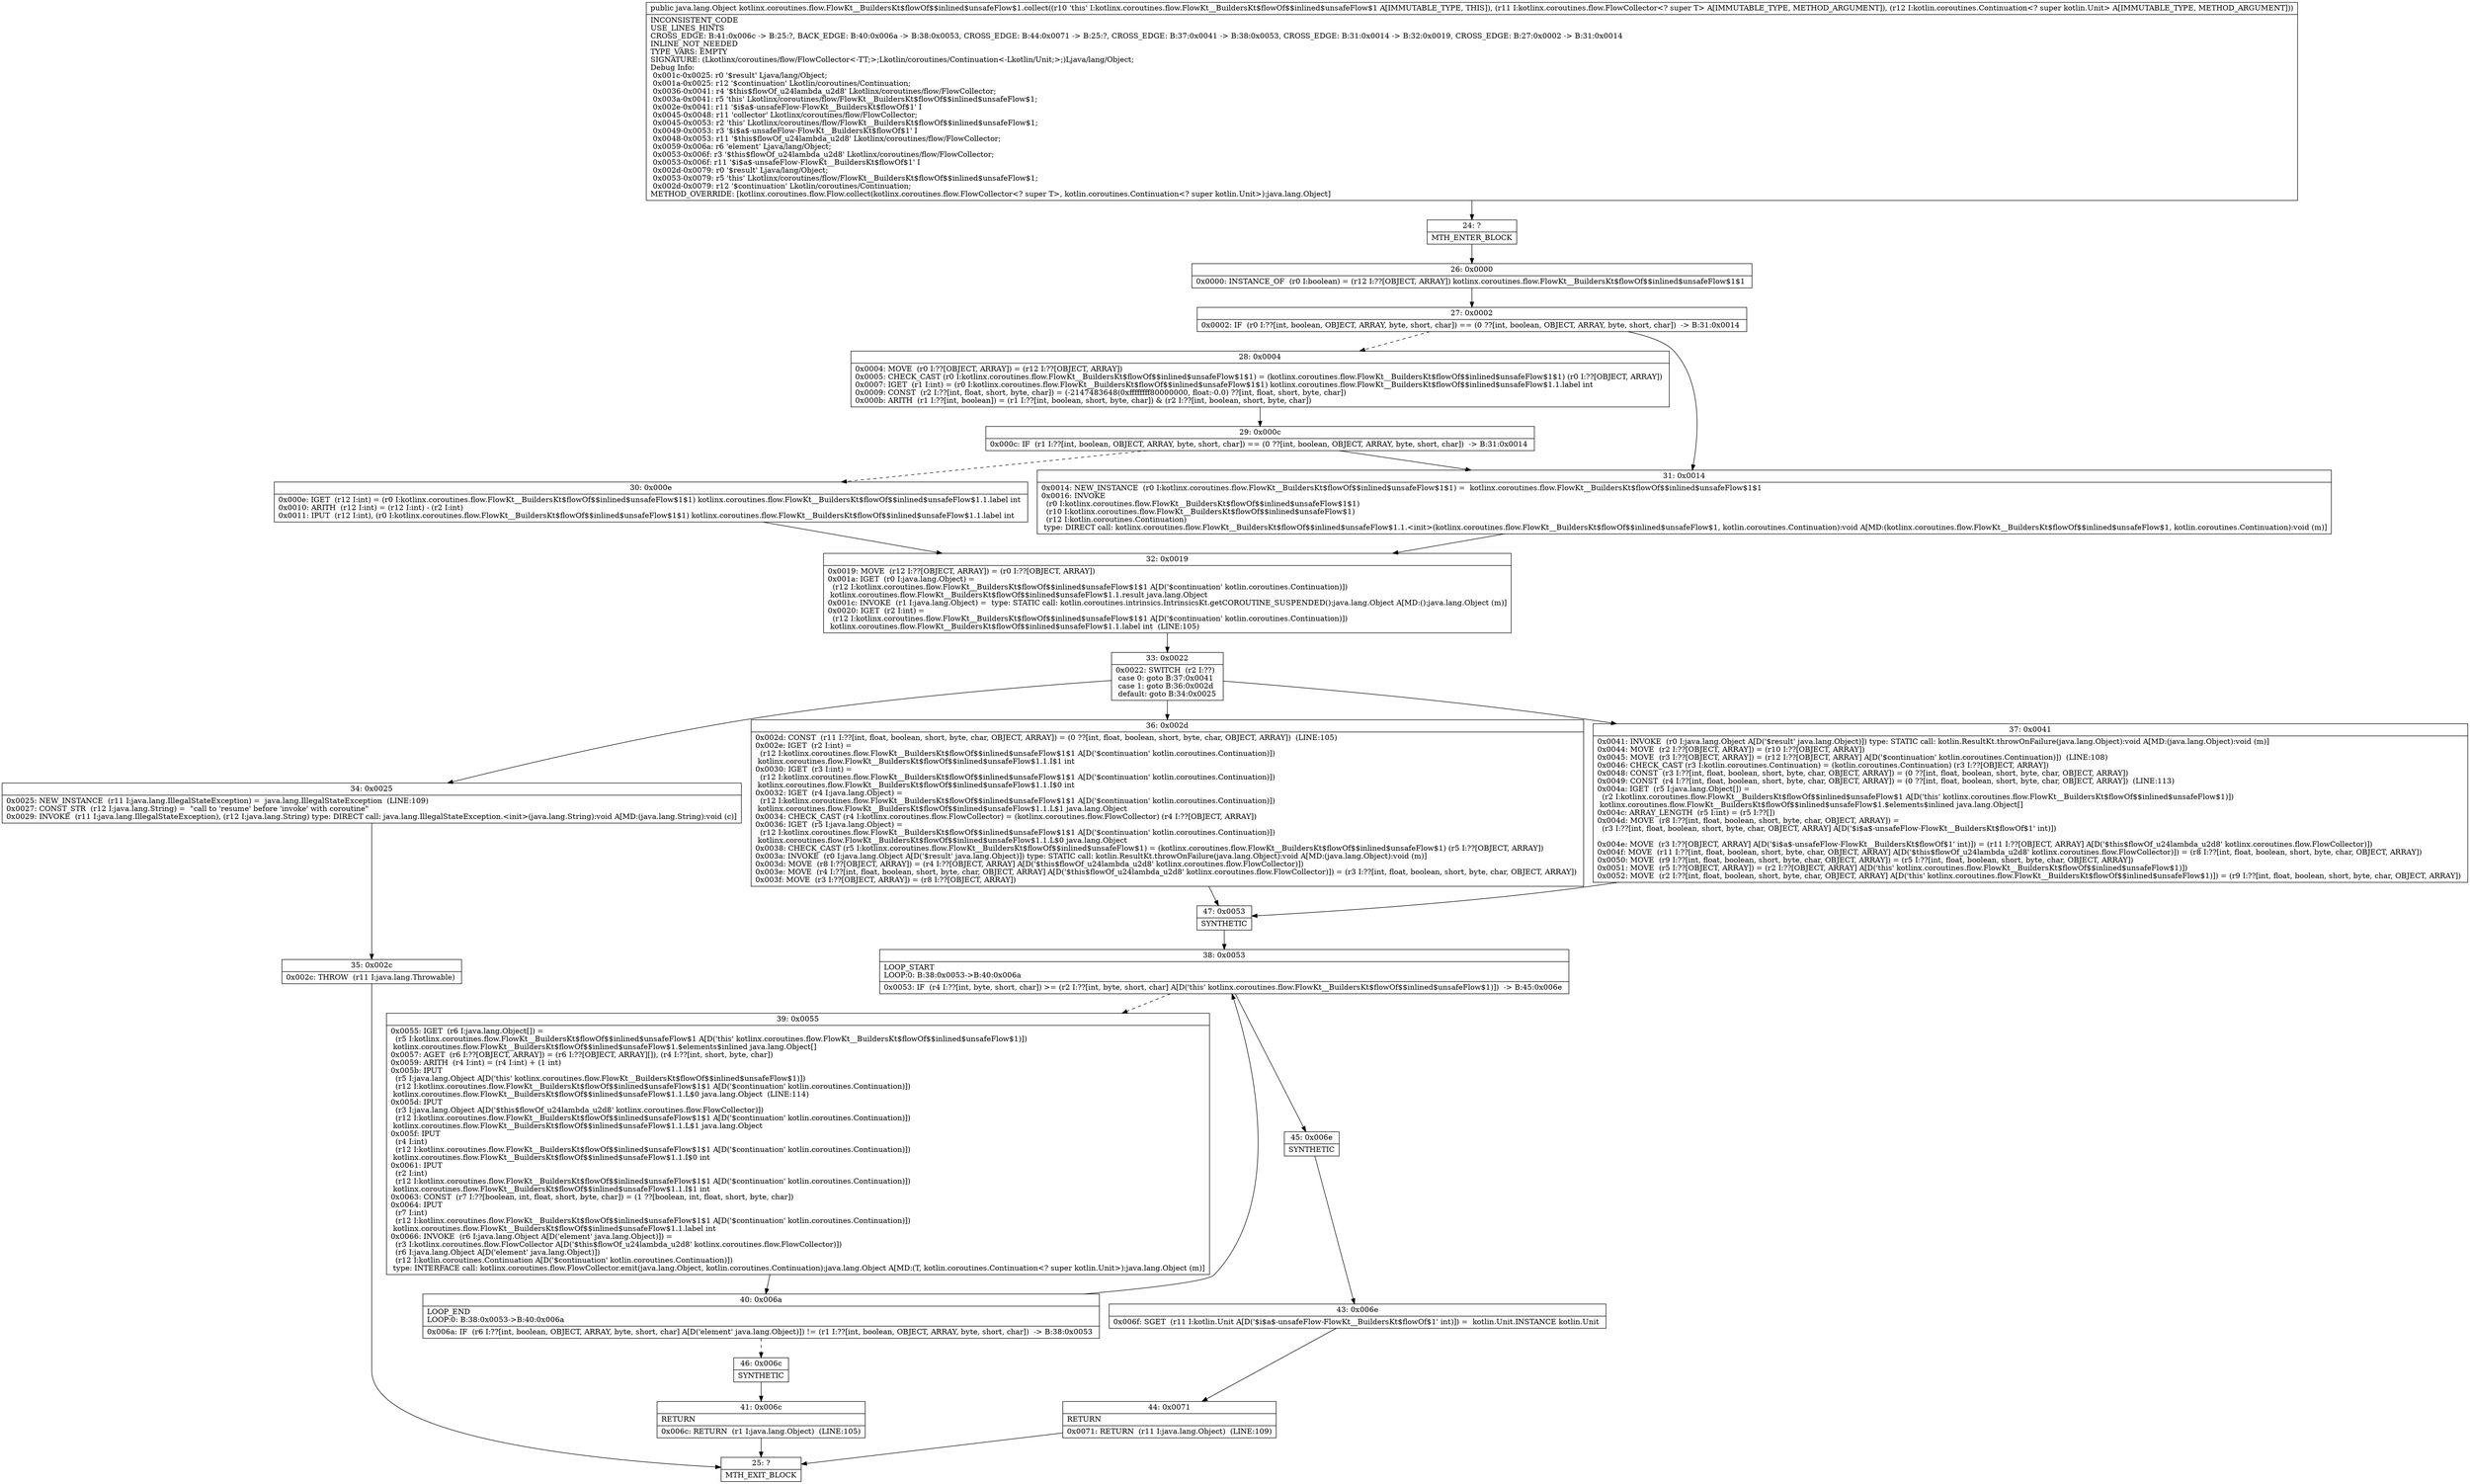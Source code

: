 digraph "CFG forkotlinx.coroutines.flow.FlowKt__BuildersKt$flowOf$$inlined$unsafeFlow$1.collect(Lkotlinx\/coroutines\/flow\/FlowCollector;Lkotlin\/coroutines\/Continuation;)Ljava\/lang\/Object;" {
Node_24 [shape=record,label="{24\:\ ?|MTH_ENTER_BLOCK\l}"];
Node_26 [shape=record,label="{26\:\ 0x0000|0x0000: INSTANCE_OF  (r0 I:boolean) = (r12 I:??[OBJECT, ARRAY]) kotlinx.coroutines.flow.FlowKt__BuildersKt$flowOf$$inlined$unsafeFlow$1$1 \l}"];
Node_27 [shape=record,label="{27\:\ 0x0002|0x0002: IF  (r0 I:??[int, boolean, OBJECT, ARRAY, byte, short, char]) == (0 ??[int, boolean, OBJECT, ARRAY, byte, short, char])  \-\> B:31:0x0014 \l}"];
Node_28 [shape=record,label="{28\:\ 0x0004|0x0004: MOVE  (r0 I:??[OBJECT, ARRAY]) = (r12 I:??[OBJECT, ARRAY]) \l0x0005: CHECK_CAST (r0 I:kotlinx.coroutines.flow.FlowKt__BuildersKt$flowOf$$inlined$unsafeFlow$1$1) = (kotlinx.coroutines.flow.FlowKt__BuildersKt$flowOf$$inlined$unsafeFlow$1$1) (r0 I:??[OBJECT, ARRAY]) \l0x0007: IGET  (r1 I:int) = (r0 I:kotlinx.coroutines.flow.FlowKt__BuildersKt$flowOf$$inlined$unsafeFlow$1$1) kotlinx.coroutines.flow.FlowKt__BuildersKt$flowOf$$inlined$unsafeFlow$1.1.label int \l0x0009: CONST  (r2 I:??[int, float, short, byte, char]) = (\-2147483648(0xffffffff80000000, float:\-0.0) ??[int, float, short, byte, char]) \l0x000b: ARITH  (r1 I:??[int, boolean]) = (r1 I:??[int, boolean, short, byte, char]) & (r2 I:??[int, boolean, short, byte, char]) \l}"];
Node_29 [shape=record,label="{29\:\ 0x000c|0x000c: IF  (r1 I:??[int, boolean, OBJECT, ARRAY, byte, short, char]) == (0 ??[int, boolean, OBJECT, ARRAY, byte, short, char])  \-\> B:31:0x0014 \l}"];
Node_30 [shape=record,label="{30\:\ 0x000e|0x000e: IGET  (r12 I:int) = (r0 I:kotlinx.coroutines.flow.FlowKt__BuildersKt$flowOf$$inlined$unsafeFlow$1$1) kotlinx.coroutines.flow.FlowKt__BuildersKt$flowOf$$inlined$unsafeFlow$1.1.label int \l0x0010: ARITH  (r12 I:int) = (r12 I:int) \- (r2 I:int) \l0x0011: IPUT  (r12 I:int), (r0 I:kotlinx.coroutines.flow.FlowKt__BuildersKt$flowOf$$inlined$unsafeFlow$1$1) kotlinx.coroutines.flow.FlowKt__BuildersKt$flowOf$$inlined$unsafeFlow$1.1.label int \l}"];
Node_32 [shape=record,label="{32\:\ 0x0019|0x0019: MOVE  (r12 I:??[OBJECT, ARRAY]) = (r0 I:??[OBJECT, ARRAY]) \l0x001a: IGET  (r0 I:java.lang.Object) = \l  (r12 I:kotlinx.coroutines.flow.FlowKt__BuildersKt$flowOf$$inlined$unsafeFlow$1$1 A[D('$continuation' kotlin.coroutines.Continuation)])\l kotlinx.coroutines.flow.FlowKt__BuildersKt$flowOf$$inlined$unsafeFlow$1.1.result java.lang.Object \l0x001c: INVOKE  (r1 I:java.lang.Object) =  type: STATIC call: kotlin.coroutines.intrinsics.IntrinsicsKt.getCOROUTINE_SUSPENDED():java.lang.Object A[MD:():java.lang.Object (m)]\l0x0020: IGET  (r2 I:int) = \l  (r12 I:kotlinx.coroutines.flow.FlowKt__BuildersKt$flowOf$$inlined$unsafeFlow$1$1 A[D('$continuation' kotlin.coroutines.Continuation)])\l kotlinx.coroutines.flow.FlowKt__BuildersKt$flowOf$$inlined$unsafeFlow$1.1.label int  (LINE:105)\l}"];
Node_33 [shape=record,label="{33\:\ 0x0022|0x0022: SWITCH  (r2 I:??)\l case 0: goto B:37:0x0041\l case 1: goto B:36:0x002d\l default: goto B:34:0x0025 \l}"];
Node_34 [shape=record,label="{34\:\ 0x0025|0x0025: NEW_INSTANCE  (r11 I:java.lang.IllegalStateException) =  java.lang.IllegalStateException  (LINE:109)\l0x0027: CONST_STR  (r12 I:java.lang.String) =  \"call to 'resume' before 'invoke' with coroutine\" \l0x0029: INVOKE  (r11 I:java.lang.IllegalStateException), (r12 I:java.lang.String) type: DIRECT call: java.lang.IllegalStateException.\<init\>(java.lang.String):void A[MD:(java.lang.String):void (c)]\l}"];
Node_35 [shape=record,label="{35\:\ 0x002c|0x002c: THROW  (r11 I:java.lang.Throwable) \l}"];
Node_25 [shape=record,label="{25\:\ ?|MTH_EXIT_BLOCK\l}"];
Node_36 [shape=record,label="{36\:\ 0x002d|0x002d: CONST  (r11 I:??[int, float, boolean, short, byte, char, OBJECT, ARRAY]) = (0 ??[int, float, boolean, short, byte, char, OBJECT, ARRAY])  (LINE:105)\l0x002e: IGET  (r2 I:int) = \l  (r12 I:kotlinx.coroutines.flow.FlowKt__BuildersKt$flowOf$$inlined$unsafeFlow$1$1 A[D('$continuation' kotlin.coroutines.Continuation)])\l kotlinx.coroutines.flow.FlowKt__BuildersKt$flowOf$$inlined$unsafeFlow$1.1.I$1 int \l0x0030: IGET  (r3 I:int) = \l  (r12 I:kotlinx.coroutines.flow.FlowKt__BuildersKt$flowOf$$inlined$unsafeFlow$1$1 A[D('$continuation' kotlin.coroutines.Continuation)])\l kotlinx.coroutines.flow.FlowKt__BuildersKt$flowOf$$inlined$unsafeFlow$1.1.I$0 int \l0x0032: IGET  (r4 I:java.lang.Object) = \l  (r12 I:kotlinx.coroutines.flow.FlowKt__BuildersKt$flowOf$$inlined$unsafeFlow$1$1 A[D('$continuation' kotlin.coroutines.Continuation)])\l kotlinx.coroutines.flow.FlowKt__BuildersKt$flowOf$$inlined$unsafeFlow$1.1.L$1 java.lang.Object \l0x0034: CHECK_CAST (r4 I:kotlinx.coroutines.flow.FlowCollector) = (kotlinx.coroutines.flow.FlowCollector) (r4 I:??[OBJECT, ARRAY]) \l0x0036: IGET  (r5 I:java.lang.Object) = \l  (r12 I:kotlinx.coroutines.flow.FlowKt__BuildersKt$flowOf$$inlined$unsafeFlow$1$1 A[D('$continuation' kotlin.coroutines.Continuation)])\l kotlinx.coroutines.flow.FlowKt__BuildersKt$flowOf$$inlined$unsafeFlow$1.1.L$0 java.lang.Object \l0x0038: CHECK_CAST (r5 I:kotlinx.coroutines.flow.FlowKt__BuildersKt$flowOf$$inlined$unsafeFlow$1) = (kotlinx.coroutines.flow.FlowKt__BuildersKt$flowOf$$inlined$unsafeFlow$1) (r5 I:??[OBJECT, ARRAY]) \l0x003a: INVOKE  (r0 I:java.lang.Object A[D('$result' java.lang.Object)]) type: STATIC call: kotlin.ResultKt.throwOnFailure(java.lang.Object):void A[MD:(java.lang.Object):void (m)]\l0x003d: MOVE  (r8 I:??[OBJECT, ARRAY]) = (r4 I:??[OBJECT, ARRAY] A[D('$this$flowOf_u24lambda_u2d8' kotlinx.coroutines.flow.FlowCollector)]) \l0x003e: MOVE  (r4 I:??[int, float, boolean, short, byte, char, OBJECT, ARRAY] A[D('$this$flowOf_u24lambda_u2d8' kotlinx.coroutines.flow.FlowCollector)]) = (r3 I:??[int, float, boolean, short, byte, char, OBJECT, ARRAY]) \l0x003f: MOVE  (r3 I:??[OBJECT, ARRAY]) = (r8 I:??[OBJECT, ARRAY]) \l}"];
Node_47 [shape=record,label="{47\:\ 0x0053|SYNTHETIC\l}"];
Node_38 [shape=record,label="{38\:\ 0x0053|LOOP_START\lLOOP:0: B:38:0x0053\-\>B:40:0x006a\l|0x0053: IF  (r4 I:??[int, byte, short, char]) \>= (r2 I:??[int, byte, short, char] A[D('this' kotlinx.coroutines.flow.FlowKt__BuildersKt$flowOf$$inlined$unsafeFlow$1)])  \-\> B:45:0x006e \l}"];
Node_39 [shape=record,label="{39\:\ 0x0055|0x0055: IGET  (r6 I:java.lang.Object[]) = \l  (r5 I:kotlinx.coroutines.flow.FlowKt__BuildersKt$flowOf$$inlined$unsafeFlow$1 A[D('this' kotlinx.coroutines.flow.FlowKt__BuildersKt$flowOf$$inlined$unsafeFlow$1)])\l kotlinx.coroutines.flow.FlowKt__BuildersKt$flowOf$$inlined$unsafeFlow$1.$elements$inlined java.lang.Object[] \l0x0057: AGET  (r6 I:??[OBJECT, ARRAY]) = (r6 I:??[OBJECT, ARRAY][]), (r4 I:??[int, short, byte, char]) \l0x0059: ARITH  (r4 I:int) = (r4 I:int) + (1 int) \l0x005b: IPUT  \l  (r5 I:java.lang.Object A[D('this' kotlinx.coroutines.flow.FlowKt__BuildersKt$flowOf$$inlined$unsafeFlow$1)])\l  (r12 I:kotlinx.coroutines.flow.FlowKt__BuildersKt$flowOf$$inlined$unsafeFlow$1$1 A[D('$continuation' kotlin.coroutines.Continuation)])\l kotlinx.coroutines.flow.FlowKt__BuildersKt$flowOf$$inlined$unsafeFlow$1.1.L$0 java.lang.Object  (LINE:114)\l0x005d: IPUT  \l  (r3 I:java.lang.Object A[D('$this$flowOf_u24lambda_u2d8' kotlinx.coroutines.flow.FlowCollector)])\l  (r12 I:kotlinx.coroutines.flow.FlowKt__BuildersKt$flowOf$$inlined$unsafeFlow$1$1 A[D('$continuation' kotlin.coroutines.Continuation)])\l kotlinx.coroutines.flow.FlowKt__BuildersKt$flowOf$$inlined$unsafeFlow$1.1.L$1 java.lang.Object \l0x005f: IPUT  \l  (r4 I:int)\l  (r12 I:kotlinx.coroutines.flow.FlowKt__BuildersKt$flowOf$$inlined$unsafeFlow$1$1 A[D('$continuation' kotlin.coroutines.Continuation)])\l kotlinx.coroutines.flow.FlowKt__BuildersKt$flowOf$$inlined$unsafeFlow$1.1.I$0 int \l0x0061: IPUT  \l  (r2 I:int)\l  (r12 I:kotlinx.coroutines.flow.FlowKt__BuildersKt$flowOf$$inlined$unsafeFlow$1$1 A[D('$continuation' kotlin.coroutines.Continuation)])\l kotlinx.coroutines.flow.FlowKt__BuildersKt$flowOf$$inlined$unsafeFlow$1.1.I$1 int \l0x0063: CONST  (r7 I:??[boolean, int, float, short, byte, char]) = (1 ??[boolean, int, float, short, byte, char]) \l0x0064: IPUT  \l  (r7 I:int)\l  (r12 I:kotlinx.coroutines.flow.FlowKt__BuildersKt$flowOf$$inlined$unsafeFlow$1$1 A[D('$continuation' kotlin.coroutines.Continuation)])\l kotlinx.coroutines.flow.FlowKt__BuildersKt$flowOf$$inlined$unsafeFlow$1.1.label int \l0x0066: INVOKE  (r6 I:java.lang.Object A[D('element' java.lang.Object)]) = \l  (r3 I:kotlinx.coroutines.flow.FlowCollector A[D('$this$flowOf_u24lambda_u2d8' kotlinx.coroutines.flow.FlowCollector)])\l  (r6 I:java.lang.Object A[D('element' java.lang.Object)])\l  (r12 I:kotlin.coroutines.Continuation A[D('$continuation' kotlin.coroutines.Continuation)])\l type: INTERFACE call: kotlinx.coroutines.flow.FlowCollector.emit(java.lang.Object, kotlin.coroutines.Continuation):java.lang.Object A[MD:(T, kotlin.coroutines.Continuation\<? super kotlin.Unit\>):java.lang.Object (m)]\l}"];
Node_40 [shape=record,label="{40\:\ 0x006a|LOOP_END\lLOOP:0: B:38:0x0053\-\>B:40:0x006a\l|0x006a: IF  (r6 I:??[int, boolean, OBJECT, ARRAY, byte, short, char] A[D('element' java.lang.Object)]) != (r1 I:??[int, boolean, OBJECT, ARRAY, byte, short, char])  \-\> B:38:0x0053 \l}"];
Node_46 [shape=record,label="{46\:\ 0x006c|SYNTHETIC\l}"];
Node_41 [shape=record,label="{41\:\ 0x006c|RETURN\l|0x006c: RETURN  (r1 I:java.lang.Object)  (LINE:105)\l}"];
Node_45 [shape=record,label="{45\:\ 0x006e|SYNTHETIC\l}"];
Node_43 [shape=record,label="{43\:\ 0x006e|0x006f: SGET  (r11 I:kotlin.Unit A[D('$i$a$\-unsafeFlow\-FlowKt__BuildersKt$flowOf$1' int)]) =  kotlin.Unit.INSTANCE kotlin.Unit \l}"];
Node_44 [shape=record,label="{44\:\ 0x0071|RETURN\l|0x0071: RETURN  (r11 I:java.lang.Object)  (LINE:109)\l}"];
Node_37 [shape=record,label="{37\:\ 0x0041|0x0041: INVOKE  (r0 I:java.lang.Object A[D('$result' java.lang.Object)]) type: STATIC call: kotlin.ResultKt.throwOnFailure(java.lang.Object):void A[MD:(java.lang.Object):void (m)]\l0x0044: MOVE  (r2 I:??[OBJECT, ARRAY]) = (r10 I:??[OBJECT, ARRAY]) \l0x0045: MOVE  (r3 I:??[OBJECT, ARRAY]) = (r12 I:??[OBJECT, ARRAY] A[D('$continuation' kotlin.coroutines.Continuation)])  (LINE:108)\l0x0046: CHECK_CAST (r3 I:kotlin.coroutines.Continuation) = (kotlin.coroutines.Continuation) (r3 I:??[OBJECT, ARRAY]) \l0x0048: CONST  (r3 I:??[int, float, boolean, short, byte, char, OBJECT, ARRAY]) = (0 ??[int, float, boolean, short, byte, char, OBJECT, ARRAY]) \l0x0049: CONST  (r4 I:??[int, float, boolean, short, byte, char, OBJECT, ARRAY]) = (0 ??[int, float, boolean, short, byte, char, OBJECT, ARRAY])  (LINE:113)\l0x004a: IGET  (r5 I:java.lang.Object[]) = \l  (r2 I:kotlinx.coroutines.flow.FlowKt__BuildersKt$flowOf$$inlined$unsafeFlow$1 A[D('this' kotlinx.coroutines.flow.FlowKt__BuildersKt$flowOf$$inlined$unsafeFlow$1)])\l kotlinx.coroutines.flow.FlowKt__BuildersKt$flowOf$$inlined$unsafeFlow$1.$elements$inlined java.lang.Object[] \l0x004c: ARRAY_LENGTH  (r5 I:int) = (r5 I:??[]) \l0x004d: MOVE  (r8 I:??[int, float, boolean, short, byte, char, OBJECT, ARRAY]) = \l  (r3 I:??[int, float, boolean, short, byte, char, OBJECT, ARRAY] A[D('$i$a$\-unsafeFlow\-FlowKt__BuildersKt$flowOf$1' int)])\l \l0x004e: MOVE  (r3 I:??[OBJECT, ARRAY] A[D('$i$a$\-unsafeFlow\-FlowKt__BuildersKt$flowOf$1' int)]) = (r11 I:??[OBJECT, ARRAY] A[D('$this$flowOf_u24lambda_u2d8' kotlinx.coroutines.flow.FlowCollector)]) \l0x004f: MOVE  (r11 I:??[int, float, boolean, short, byte, char, OBJECT, ARRAY] A[D('$this$flowOf_u24lambda_u2d8' kotlinx.coroutines.flow.FlowCollector)]) = (r8 I:??[int, float, boolean, short, byte, char, OBJECT, ARRAY]) \l0x0050: MOVE  (r9 I:??[int, float, boolean, short, byte, char, OBJECT, ARRAY]) = (r5 I:??[int, float, boolean, short, byte, char, OBJECT, ARRAY]) \l0x0051: MOVE  (r5 I:??[OBJECT, ARRAY]) = (r2 I:??[OBJECT, ARRAY] A[D('this' kotlinx.coroutines.flow.FlowKt__BuildersKt$flowOf$$inlined$unsafeFlow$1)]) \l0x0052: MOVE  (r2 I:??[int, float, boolean, short, byte, char, OBJECT, ARRAY] A[D('this' kotlinx.coroutines.flow.FlowKt__BuildersKt$flowOf$$inlined$unsafeFlow$1)]) = (r9 I:??[int, float, boolean, short, byte, char, OBJECT, ARRAY]) \l}"];
Node_31 [shape=record,label="{31\:\ 0x0014|0x0014: NEW_INSTANCE  (r0 I:kotlinx.coroutines.flow.FlowKt__BuildersKt$flowOf$$inlined$unsafeFlow$1$1) =  kotlinx.coroutines.flow.FlowKt__BuildersKt$flowOf$$inlined$unsafeFlow$1$1 \l0x0016: INVOKE  \l  (r0 I:kotlinx.coroutines.flow.FlowKt__BuildersKt$flowOf$$inlined$unsafeFlow$1$1)\l  (r10 I:kotlinx.coroutines.flow.FlowKt__BuildersKt$flowOf$$inlined$unsafeFlow$1)\l  (r12 I:kotlin.coroutines.Continuation)\l type: DIRECT call: kotlinx.coroutines.flow.FlowKt__BuildersKt$flowOf$$inlined$unsafeFlow$1.1.\<init\>(kotlinx.coroutines.flow.FlowKt__BuildersKt$flowOf$$inlined$unsafeFlow$1, kotlin.coroutines.Continuation):void A[MD:(kotlinx.coroutines.flow.FlowKt__BuildersKt$flowOf$$inlined$unsafeFlow$1, kotlin.coroutines.Continuation):void (m)]\l}"];
MethodNode[shape=record,label="{public java.lang.Object kotlinx.coroutines.flow.FlowKt__BuildersKt$flowOf$$inlined$unsafeFlow$1.collect((r10 'this' I:kotlinx.coroutines.flow.FlowKt__BuildersKt$flowOf$$inlined$unsafeFlow$1 A[IMMUTABLE_TYPE, THIS]), (r11 I:kotlinx.coroutines.flow.FlowCollector\<? super T\> A[IMMUTABLE_TYPE, METHOD_ARGUMENT]), (r12 I:kotlin.coroutines.Continuation\<? super kotlin.Unit\> A[IMMUTABLE_TYPE, METHOD_ARGUMENT]))  | INCONSISTENT_CODE\lUSE_LINES_HINTS\lCROSS_EDGE: B:41:0x006c \-\> B:25:?, BACK_EDGE: B:40:0x006a \-\> B:38:0x0053, CROSS_EDGE: B:44:0x0071 \-\> B:25:?, CROSS_EDGE: B:37:0x0041 \-\> B:38:0x0053, CROSS_EDGE: B:31:0x0014 \-\> B:32:0x0019, CROSS_EDGE: B:27:0x0002 \-\> B:31:0x0014\lINLINE_NOT_NEEDED\lTYPE_VARS: EMPTY\lSIGNATURE: (Lkotlinx\/coroutines\/flow\/FlowCollector\<\-TT;\>;Lkotlin\/coroutines\/Continuation\<\-Lkotlin\/Unit;\>;)Ljava\/lang\/Object;\lDebug Info:\l  0x001c\-0x0025: r0 '$result' Ljava\/lang\/Object;\l  0x001a\-0x0025: r12 '$continuation' Lkotlin\/coroutines\/Continuation;\l  0x0036\-0x0041: r4 '$this$flowOf_u24lambda_u2d8' Lkotlinx\/coroutines\/flow\/FlowCollector;\l  0x003a\-0x0041: r5 'this' Lkotlinx\/coroutines\/flow\/FlowKt__BuildersKt$flowOf$$inlined$unsafeFlow$1;\l  0x002e\-0x0041: r11 '$i$a$\-unsafeFlow\-FlowKt__BuildersKt$flowOf$1' I\l  0x0045\-0x0048: r11 'collector' Lkotlinx\/coroutines\/flow\/FlowCollector;\l  0x0045\-0x0053: r2 'this' Lkotlinx\/coroutines\/flow\/FlowKt__BuildersKt$flowOf$$inlined$unsafeFlow$1;\l  0x0049\-0x0053: r3 '$i$a$\-unsafeFlow\-FlowKt__BuildersKt$flowOf$1' I\l  0x0048\-0x0053: r11 '$this$flowOf_u24lambda_u2d8' Lkotlinx\/coroutines\/flow\/FlowCollector;\l  0x0059\-0x006a: r6 'element' Ljava\/lang\/Object;\l  0x0053\-0x006f: r3 '$this$flowOf_u24lambda_u2d8' Lkotlinx\/coroutines\/flow\/FlowCollector;\l  0x0053\-0x006f: r11 '$i$a$\-unsafeFlow\-FlowKt__BuildersKt$flowOf$1' I\l  0x002d\-0x0079: r0 '$result' Ljava\/lang\/Object;\l  0x0053\-0x0079: r5 'this' Lkotlinx\/coroutines\/flow\/FlowKt__BuildersKt$flowOf$$inlined$unsafeFlow$1;\l  0x002d\-0x0079: r12 '$continuation' Lkotlin\/coroutines\/Continuation;\lMETHOD_OVERRIDE: [kotlinx.coroutines.flow.Flow.collect(kotlinx.coroutines.flow.FlowCollector\<? super T\>, kotlin.coroutines.Continuation\<? super kotlin.Unit\>):java.lang.Object]\l}"];
MethodNode -> Node_24;Node_24 -> Node_26;
Node_26 -> Node_27;
Node_27 -> Node_28[style=dashed];
Node_27 -> Node_31;
Node_28 -> Node_29;
Node_29 -> Node_30[style=dashed];
Node_29 -> Node_31;
Node_30 -> Node_32;
Node_32 -> Node_33;
Node_33 -> Node_34;
Node_33 -> Node_36;
Node_33 -> Node_37;
Node_34 -> Node_35;
Node_35 -> Node_25;
Node_36 -> Node_47;
Node_47 -> Node_38;
Node_38 -> Node_39[style=dashed];
Node_38 -> Node_45;
Node_39 -> Node_40;
Node_40 -> Node_38;
Node_40 -> Node_46[style=dashed];
Node_46 -> Node_41;
Node_41 -> Node_25;
Node_45 -> Node_43;
Node_43 -> Node_44;
Node_44 -> Node_25;
Node_37 -> Node_47;
Node_31 -> Node_32;
}


